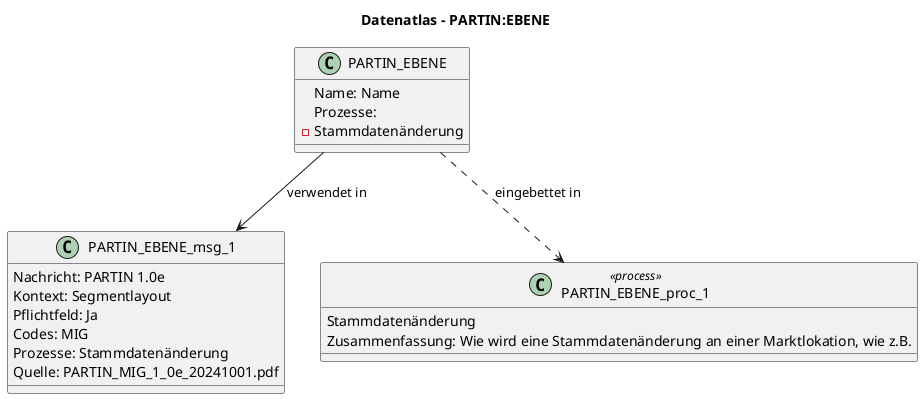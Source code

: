 @startuml
title Datenatlas – PARTIN:EBENE
class PARTIN_EBENE {
  Name: Name
  Prozesse:
    - Stammdatenänderung
}
class PARTIN_EBENE_msg_1 {
  Nachricht: PARTIN 1.0e
  Kontext: Segmentlayout
  Pflichtfeld: Ja
  Codes: MIG
  Prozesse: Stammdatenänderung
  Quelle: PARTIN_MIG_1_0e_20241001.pdf
}
PARTIN_EBENE --> PARTIN_EBENE_msg_1 : verwendet in
class PARTIN_EBENE_proc_1 <<process>> {
  Stammdatenänderung
  Zusammenfassung: Wie wird eine Stammdatenänderung an einer Marktlokation, wie z.B.
}
PARTIN_EBENE ..> PARTIN_EBENE_proc_1 : eingebettet in
@enduml
